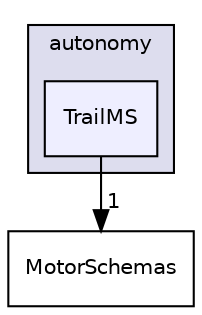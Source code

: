 digraph "/root/scrimmage/scrimmage/include/scrimmage/plugins/autonomy/TrailMS" {
  compound=true
  node [ fontsize="10", fontname="Helvetica"];
  edge [ labelfontsize="10", labelfontname="Helvetica"];
  subgraph clusterdir_5aacfe0deb1b51de3b8a4437197fbda8 {
    graph [ bgcolor="#ddddee", pencolor="black", label="autonomy" fontname="Helvetica", fontsize="10", URL="dir_5aacfe0deb1b51de3b8a4437197fbda8.html"]
  dir_19b20a58ac24b781a3d265d8d2c872f7 [shape=box, label="TrailMS", style="filled", fillcolor="#eeeeff", pencolor="black", URL="dir_19b20a58ac24b781a3d265d8d2c872f7.html"];
  }
  dir_06e4f53d84a2ce6951353703db33851a [shape=box label="MotorSchemas" URL="dir_06e4f53d84a2ce6951353703db33851a.html"];
  dir_19b20a58ac24b781a3d265d8d2c872f7->dir_06e4f53d84a2ce6951353703db33851a [headlabel="1", labeldistance=1.5 headhref="dir_000053_000038.html"];
}
